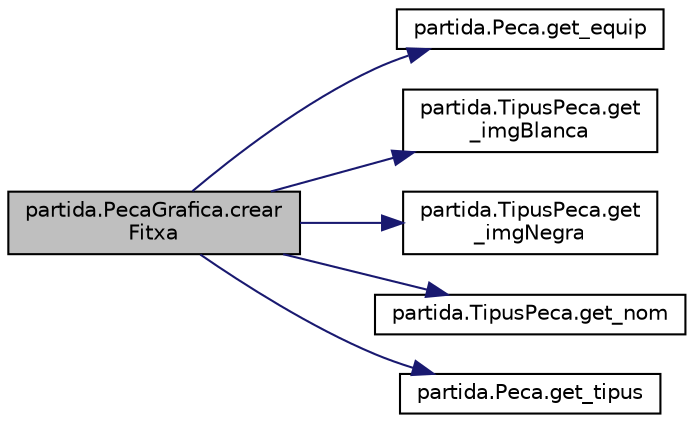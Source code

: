 digraph "partida.PecaGrafica.crearFitxa"
{
 // LATEX_PDF_SIZE
  edge [fontname="Helvetica",fontsize="10",labelfontname="Helvetica",labelfontsize="10"];
  node [fontname="Helvetica",fontsize="10",shape=record];
  rankdir="LR";
  Node1 [label="partida.PecaGrafica.crear\lFitxa",height=0.2,width=0.4,color="black", fillcolor="grey75", style="filled", fontcolor="black",tooltip="Crea una fitxa en el mmode gràfic."];
  Node1 -> Node2 [color="midnightblue",fontsize="10",style="solid",fontname="Helvetica"];
  Node2 [label="partida.Peca.get_equip",height=0.2,width=0.4,color="black", fillcolor="white", style="filled",URL="$classpartida_1_1_peca.html#acf746f82f289a4a6b9c13f518df1fe6b",tooltip="Equip."];
  Node1 -> Node3 [color="midnightblue",fontsize="10",style="solid",fontname="Helvetica"];
  Node3 [label="partida.TipusPeca.get\l_imgBlanca",height=0.2,width=0.4,color="black", fillcolor="white", style="filled",URL="$classpartida_1_1_tipus_peca.html#a2bba3b8853615e3d1deae8fada01a20b",tooltip="Drecera de l'imatge de la Peça blanca."];
  Node1 -> Node4 [color="midnightblue",fontsize="10",style="solid",fontname="Helvetica"];
  Node4 [label="partida.TipusPeca.get\l_imgNegra",height=0.2,width=0.4,color="black", fillcolor="white", style="filled",URL="$classpartida_1_1_tipus_peca.html#a7957e37f0563a84579b44f52c4481b92",tooltip="Drecera de l'imatge de la Peça negra."];
  Node1 -> Node5 [color="midnightblue",fontsize="10",style="solid",fontname="Helvetica"];
  Node5 [label="partida.TipusPeca.get_nom",height=0.2,width=0.4,color="black", fillcolor="white", style="filled",URL="$classpartida_1_1_tipus_peca.html#a4d5a3d6a5f26c4167a4a7e2b4a9f0015",tooltip="Nom del tipus de Peça."];
  Node1 -> Node6 [color="midnightblue",fontsize="10",style="solid",fontname="Helvetica"];
  Node6 [label="partida.Peca.get_tipus",height=0.2,width=0.4,color="black", fillcolor="white", style="filled",URL="$classpartida_1_1_peca.html#a8db1539316c423a1045050027ff1ec4a",tooltip="Tipus."];
}
